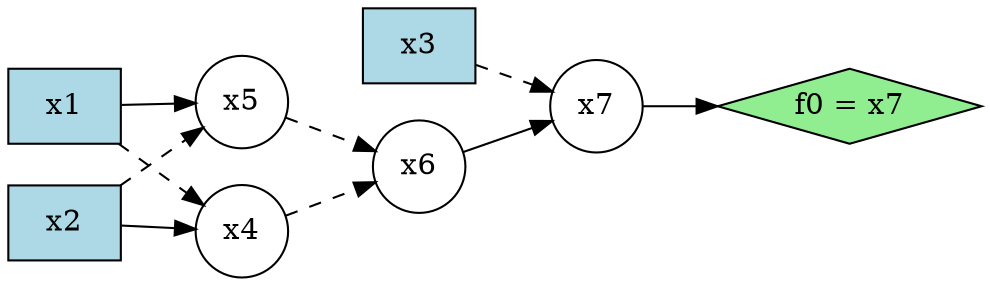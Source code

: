 digraph AIG {
  rankdir=LR;
  node [shape=circle];
  x1 [label="x1", shape=box, style=filled, fillcolor=lightblue];
  x2 [label="x2", shape=box, style=filled, fillcolor=lightblue];
  x3 [label="x3", shape=box, style=filled, fillcolor=lightblue];
  x7 [label="x7"];
  x3 -> x7 [style=dashed];
  x6 -> x7 [style=solid];
  x5 [label="x5"];
  x1 -> x5 [style=solid];
  x2 -> x5 [style=dashed];
  x4 [label="x4"];
  x1 -> x4 [style=dashed];
  x2 -> x4 [style=solid];
  x6 [label="x6"];
  x4 -> x6 [style=dashed];
  x5 -> x6 [style=dashed];
  f0 [label="f0 = x7", shape=diamond, style=filled, fillcolor=lightgreen];
  x7 -> f0 [style=solid];
}
